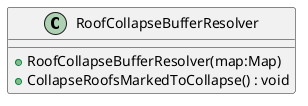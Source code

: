 @startuml
class RoofCollapseBufferResolver {
    + RoofCollapseBufferResolver(map:Map)
    + CollapseRoofsMarkedToCollapse() : void
}
@enduml
